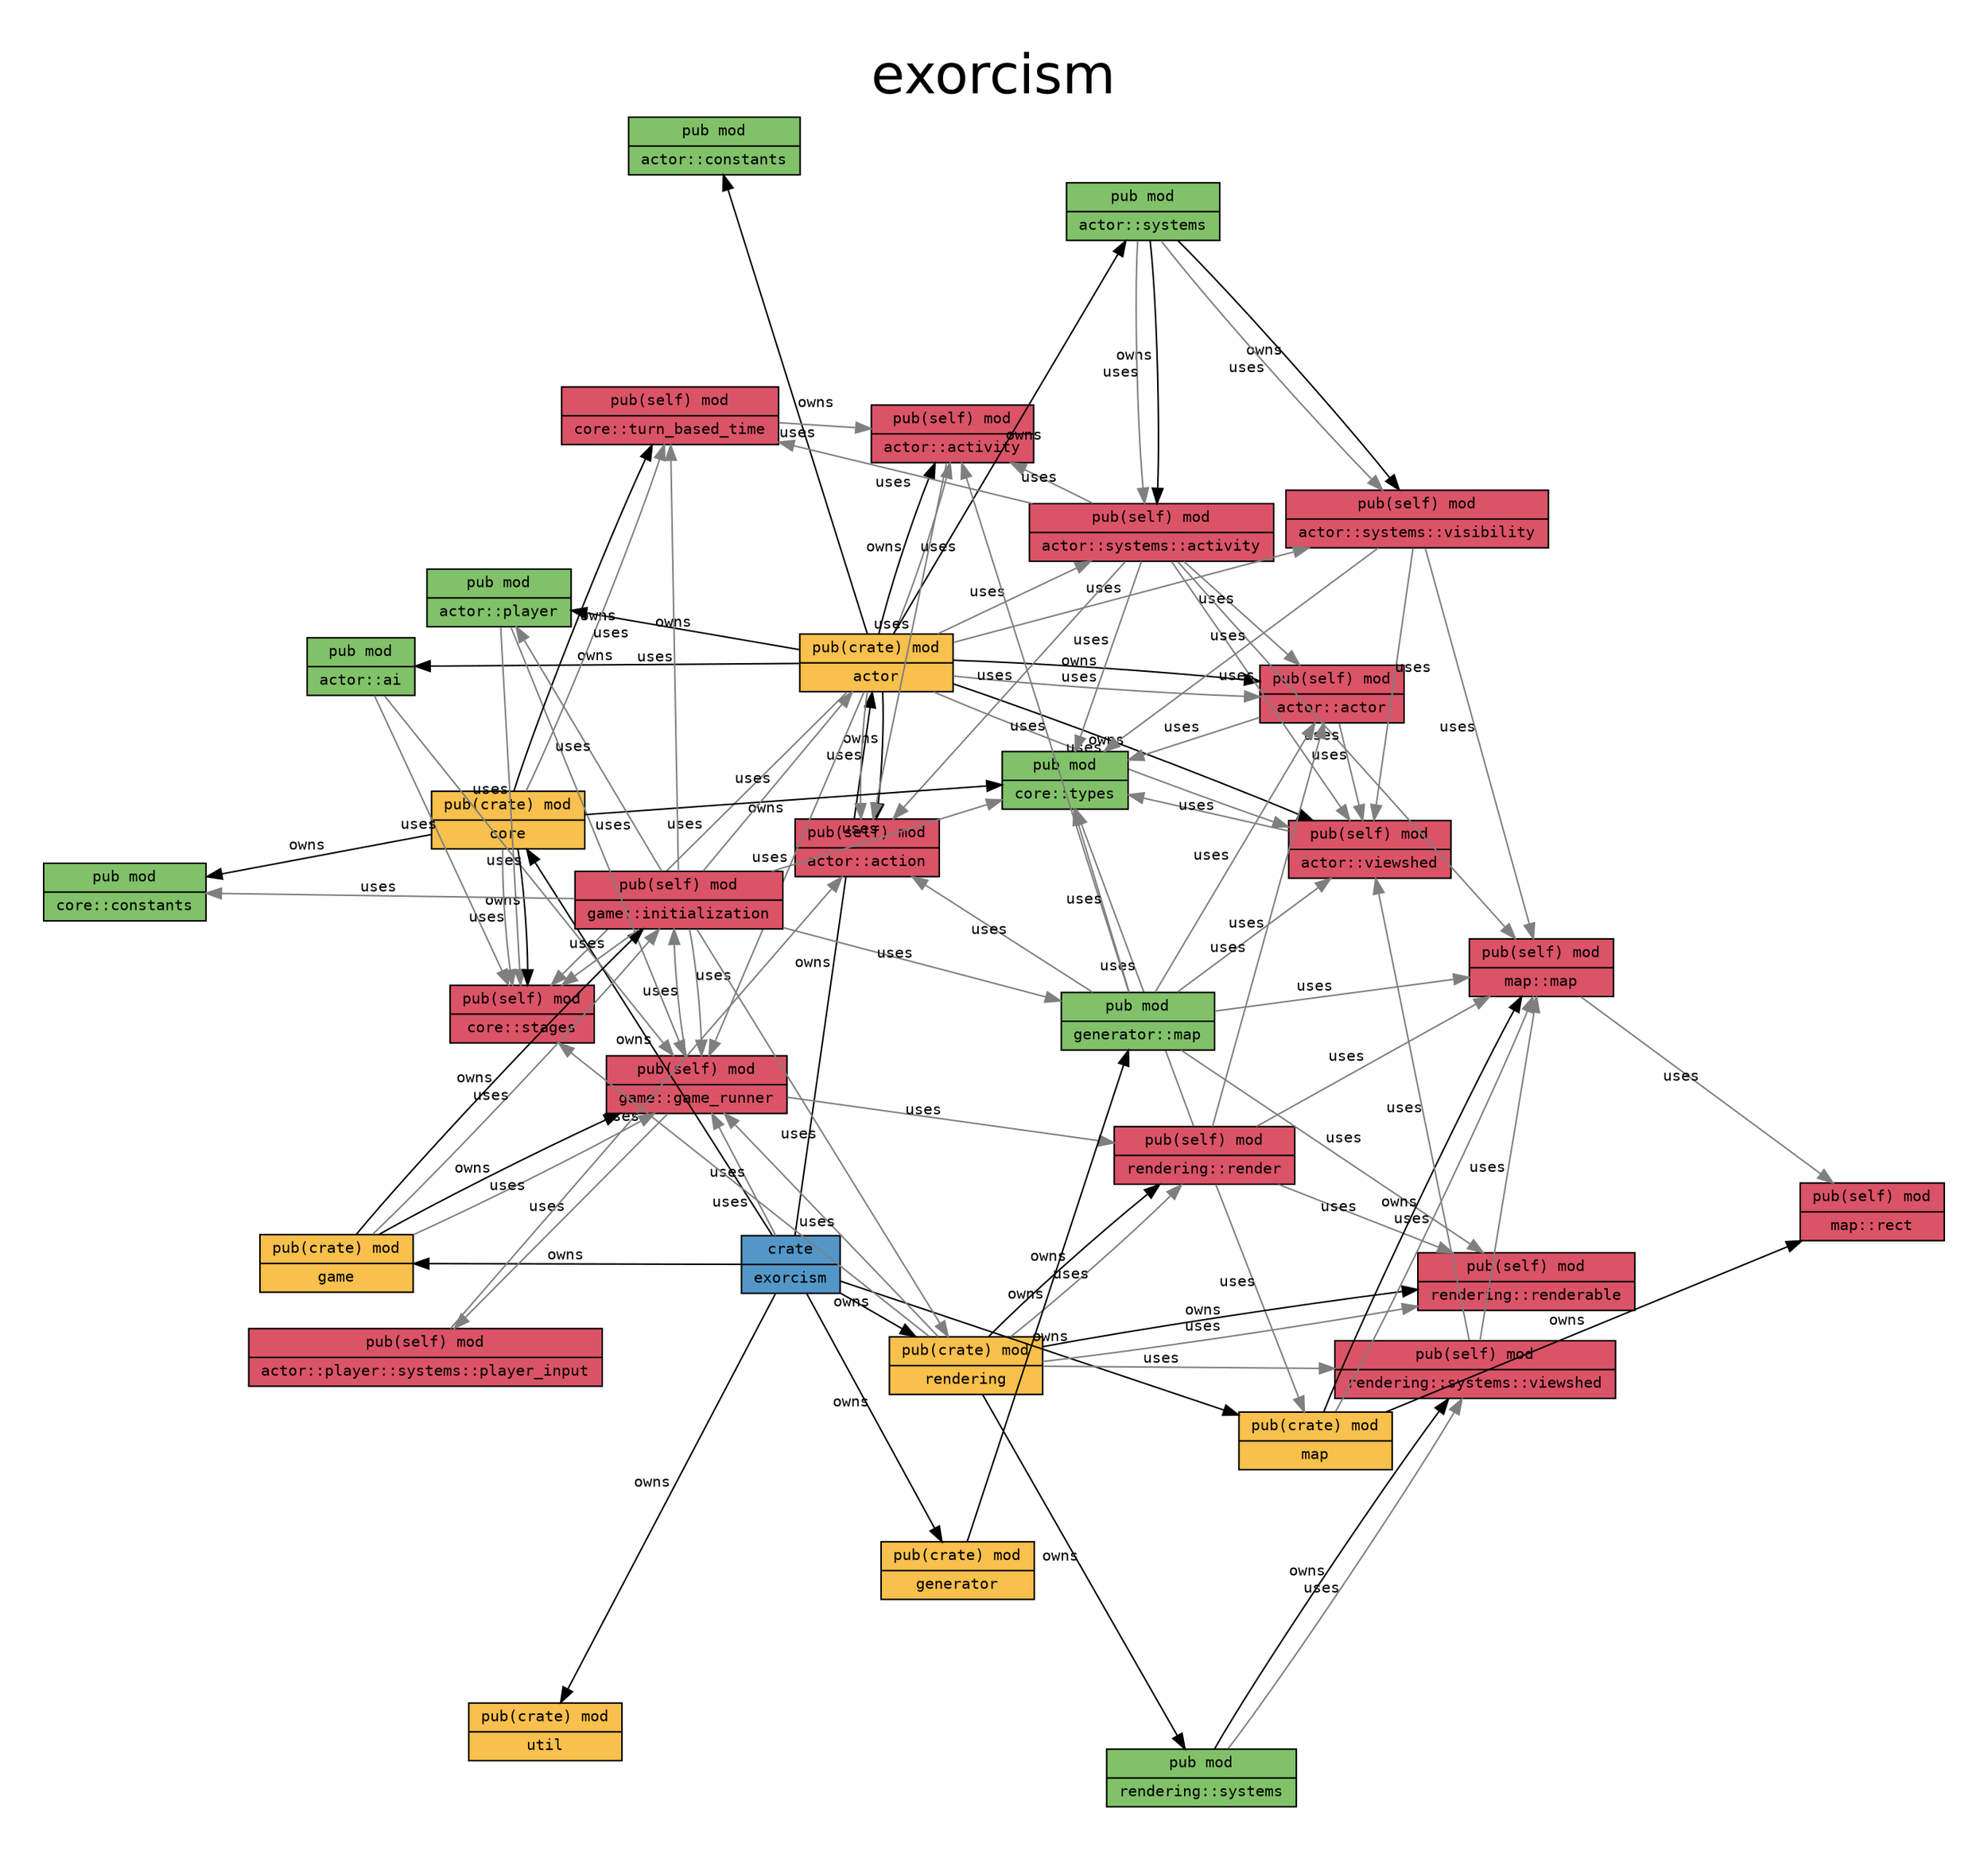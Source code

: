 digraph {

    graph [
        label="exorcism",
        labelloc=t,

        pad=0.4,

        // Consider rendering the graph using a different layout algorithm, such as:
        // [dot, neato, twopi, circo, fdp, sfdp]
        layout=neato,
        overlap=false,
        splines="line",
        rankdir=LR,

        fontname="Helvetica", 
        fontsize="36",
    ];

    node [
        fontname="monospace",
        fontsize="10",
        shape="record",
        style="filled",
    ];

    edge [
        fontname="monospace",
        fontsize="10",
    ];

    "exorcism" [label="crate|exorcism", fillcolor="#5397c8"]; // "crate" node
    "exorcism::actor" [label="pub(crate) mod|actor", fillcolor="#f8c04c"]; // "mod" node
    "exorcism::actor::action" [label="pub(self) mod|actor::action", fillcolor="#db5367"]; // "mod" node
    "exorcism::actor::activity" [label="pub(self) mod|actor::activity", fillcolor="#db5367"]; // "mod" node
    "exorcism::actor::actor" [label="pub(self) mod|actor::actor", fillcolor="#db5367"]; // "mod" node
    "exorcism::core::types" [label="pub mod|core::types", fillcolor="#81c169"]; // "mod" node
    "exorcism::actor::viewshed" [label="pub(self) mod|actor::viewshed", fillcolor="#db5367"]; // "mod" node
    "exorcism::actor::ai" [label="pub mod|actor::ai", fillcolor="#81c169"]; // "mod" node
    "exorcism::core::stages" [label="pub(self) mod|core::stages", fillcolor="#db5367"]; // "mod" node
    "exorcism::game::game_runner" [label="pub(self) mod|game::game_runner", fillcolor="#db5367"]; // "mod" node
    "exorcism::actor::constants" [label="pub mod|actor::constants", fillcolor="#81c169"]; // "mod" node
    "exorcism::actor::player" [label="pub mod|actor::player", fillcolor="#81c169"]; // "mod" node
    "exorcism::actor::player::systems::player_input" [label="pub(self) mod|actor::player::systems::player_input", fillcolor="#db5367"]; // "mod" node
    "exorcism::actor::systems" [label="pub mod|actor::systems", fillcolor="#81c169"]; // "mod" node
    "exorcism::actor::systems::activity" [label="pub(self) mod|actor::systems::activity", fillcolor="#db5367"]; // "mod" node
    "exorcism::core::turn_based_time" [label="pub(self) mod|core::turn_based_time", fillcolor="#db5367"]; // "mod" node
    "exorcism::map::map" [label="pub(self) mod|map::map", fillcolor="#db5367"]; // "mod" node
    "exorcism::actor::systems::visibility" [label="pub(self) mod|actor::systems::visibility", fillcolor="#db5367"]; // "mod" node
    "exorcism::core" [label="pub(crate) mod|core", fillcolor="#f8c04c"]; // "mod" node
    "exorcism::core::constants" [label="pub mod|core::constants", fillcolor="#81c169"]; // "mod" node
    "exorcism::game" [label="pub(crate) mod|game", fillcolor="#f8c04c"]; // "mod" node
    "exorcism::rendering::render" [label="pub(self) mod|rendering::render", fillcolor="#db5367"]; // "mod" node
    "exorcism::game::initialization" [label="pub(self) mod|game::initialization", fillcolor="#db5367"]; // "mod" node
    "exorcism::rendering" [label="pub(crate) mod|rendering", fillcolor="#f8c04c"]; // "mod" node
    "exorcism::generator::map" [label="pub mod|generator::map", fillcolor="#81c169"]; // "mod" node
    "exorcism::generator" [label="pub(crate) mod|generator", fillcolor="#f8c04c"]; // "mod" node
    "exorcism::rendering::renderable" [label="pub(self) mod|rendering::renderable", fillcolor="#db5367"]; // "mod" node
    "exorcism::map" [label="pub(crate) mod|map", fillcolor="#f8c04c"]; // "mod" node
    "exorcism::map::rect" [label="pub(self) mod|map::rect", fillcolor="#db5367"]; // "mod" node
    "exorcism::rendering::systems" [label="pub mod|rendering::systems", fillcolor="#81c169"]; // "mod" node
    "exorcism::rendering::systems::viewshed" [label="pub(self) mod|rendering::systems::viewshed", fillcolor="#db5367"]; // "mod" node
    "exorcism::util" [label="pub(crate) mod|util", fillcolor="#f8c04c"]; // "mod" node

    "exorcism" -> "exorcism::actor" [label="owns", color="#000000", style="solid"]; // "owns" edge
    "exorcism::actor" -> "exorcism::actor::action" [label="owns", color="#000000", style="solid"]; // "owns" edge
    "exorcism::actor" -> "exorcism::actor::activity" [label="owns", color="#000000", style="solid"]; // "owns" edge
    "exorcism::actor::activity" -> "exorcism::actor::action" [label="uses", color="#7f7f7f", style="Dashed"]; // "uses" edge
    "exorcism::actor" -> "exorcism::actor::actor" [label="owns", color="#000000", style="solid"]; // "owns" edge
    "exorcism::actor::actor" -> "exorcism::core::types" [label="uses", color="#7f7f7f", style="Dashed"]; // "uses" edge
    "exorcism::actor::actor" -> "exorcism::actor::viewshed" [label="uses", color="#7f7f7f", style="Dashed"]; // "uses" edge
    "exorcism::actor" -> "exorcism::actor::ai" [label="owns", color="#000000", style="solid"]; // "owns" edge
    "exorcism::actor::ai" -> "exorcism::core::stages" [label="uses", color="#7f7f7f", style="Dashed"]; // "uses" edge
    "exorcism::actor::ai" -> "exorcism::game::game_runner" [label="uses", color="#7f7f7f", style="Dashed"]; // "uses" edge
    "exorcism::actor" -> "exorcism::actor::constants" [label="owns", color="#000000", style="solid"]; // "owns" edge
    "exorcism::actor" -> "exorcism::actor::player" [label="owns", color="#000000", style="solid"]; // "owns" edge
    "exorcism::actor::player::systems::player_input" -> "exorcism::actor::action" [label="uses", color="#7f7f7f", style="Dashed"]; // "uses" edge
    "exorcism::actor::player" -> "exorcism::core::stages" [label="uses", color="#7f7f7f", style="Dashed"]; // "uses" edge
    "exorcism::actor::player" -> "exorcism::game::game_runner" [label="uses", color="#7f7f7f", style="Dashed"]; // "uses" edge
    "exorcism::actor" -> "exorcism::actor::systems" [label="owns", color="#000000", style="solid"]; // "owns" edge
    "exorcism::actor::systems" -> "exorcism::actor::systems::activity" [label="owns", color="#000000", style="solid"]; // "owns" edge
    "exorcism::actor::systems::activity" -> "exorcism::core::turn_based_time" [label="uses", color="#7f7f7f", style="Dashed"]; // "uses" edge
    "exorcism::actor::systems::activity" -> "exorcism::actor::actor" [label="uses", color="#7f7f7f", style="Dashed"]; // "uses" edge
    "exorcism::actor::systems::activity" -> "exorcism::actor::activity" [label="uses", color="#7f7f7f", style="Dashed"]; // "uses" edge
    "exorcism::actor::systems::activity" -> "exorcism::actor::action" [label="uses", color="#7f7f7f", style="Dashed"]; // "uses" edge
    "exorcism::actor::systems::activity" -> "exorcism::map::map" [label="uses", color="#7f7f7f", style="Dashed"]; // "uses" edge
    "exorcism::actor::systems::activity" -> "exorcism::actor::viewshed" [label="uses", color="#7f7f7f", style="Dashed"]; // "uses" edge
    "exorcism::actor::systems::activity" -> "exorcism::core::types" [label="uses", color="#7f7f7f", style="Dashed"]; // "uses" edge
    "exorcism::actor::systems" -> "exorcism::actor::systems::visibility" [label="owns", color="#000000", style="solid"]; // "owns" edge
    "exorcism::actor::systems::visibility" -> "exorcism::actor::viewshed" [label="uses", color="#7f7f7f", style="Dashed"]; // "uses" edge
    "exorcism::actor::systems::visibility" -> "exorcism::core::types" [label="uses", color="#7f7f7f", style="Dashed"]; // "uses" edge
    "exorcism::actor::systems::visibility" -> "exorcism::map::map" [label="uses", color="#7f7f7f", style="Dashed"]; // "uses" edge
    "exorcism::actor::systems" -> "exorcism::actor::systems::activity" [label="uses", color="#7f7f7f", style="Dashed"]; // "uses" edge
    "exorcism::actor::systems" -> "exorcism::actor::systems::visibility" [label="uses", color="#7f7f7f", style="Dashed"]; // "uses" edge
    "exorcism::actor" -> "exorcism::actor::viewshed" [label="owns", color="#000000", style="solid"]; // "owns" edge
    "exorcism::actor::viewshed" -> "exorcism::core::types" [label="uses", color="#7f7f7f", style="Dashed"]; // "uses" edge
    "exorcism::actor" -> "exorcism::actor::systems::visibility" [label="uses", color="#7f7f7f", style="Dashed"]; // "uses" edge
    "exorcism::actor" -> "exorcism::actor::systems::activity" [label="uses", color="#7f7f7f", style="Dashed"]; // "uses" edge
    "exorcism::actor" -> "exorcism::actor::actor" [label="uses", color="#7f7f7f", style="Dashed"]; // "uses" edge
    "exorcism::actor" -> "exorcism::game::game_runner" [label="uses", color="#7f7f7f", style="Dashed"]; // "uses" edge
    "exorcism::actor" -> "exorcism::actor::action" [label="uses", color="#7f7f7f", style="Dashed"]; // "uses" edge
    "exorcism::actor" -> "exorcism::actor::activity" [label="uses", color="#7f7f7f", style="Dashed"]; // "uses" edge
    "exorcism::actor" -> "exorcism::core::stages" [label="uses", color="#7f7f7f", style="Dashed"]; // "uses" edge
    "exorcism::actor" -> "exorcism::actor::viewshed" [label="uses", color="#7f7f7f", style="Dashed"]; // "uses" edge
    "exorcism" -> "exorcism::core" [label="owns", color="#000000", style="solid"]; // "owns" edge
    "exorcism::core" -> "exorcism::core::stages" [label="owns", color="#000000", style="solid"]; // "owns" edge
    "exorcism::core" -> "exorcism::core::turn_based_time" [label="owns", color="#000000", style="solid"]; // "owns" edge
    "exorcism::core::turn_based_time" -> "exorcism::actor::activity" [label="uses", color="#7f7f7f", style="Dashed"]; // "uses" edge
    "exorcism::core" -> "exorcism::core::constants" [label="owns", color="#000000", style="solid"]; // "owns" edge
    "exorcism::core" -> "exorcism::core::types" [label="owns", color="#000000", style="solid"]; // "owns" edge
    "exorcism::core" -> "exorcism::core::turn_based_time" [label="uses", color="#7f7f7f", style="Dashed"]; // "uses" edge
    "exorcism::core" -> "exorcism::core::stages" [label="uses", color="#7f7f7f", style="Dashed"]; // "uses" edge
    "exorcism" -> "exorcism::game" [label="owns", color="#000000", style="solid"]; // "owns" edge
    "exorcism::game" -> "exorcism::game::game_runner" [label="owns", color="#000000", style="solid"]; // "owns" edge
    "exorcism::game::game_runner" -> "exorcism::rendering::render" [label="uses", color="#7f7f7f", style="Dashed"]; // "uses" edge
    "exorcism::game::game_runner" -> "exorcism::game::initialization" [label="uses", color="#7f7f7f", style="Dashed"]; // "uses" edge
    "exorcism::game::game_runner" -> "exorcism::actor::player::systems::player_input" [label="uses", color="#7f7f7f", style="Dashed"]; // "uses" edge
    "exorcism::game" -> "exorcism::game::initialization" [label="owns", color="#000000", style="solid"]; // "owns" edge
    "exorcism::game::initialization" -> "exorcism::core::turn_based_time" [label="uses", color="#7f7f7f", style="Dashed"]; // "uses" edge
    "exorcism::game::initialization" -> "exorcism::core::constants" [label="uses", color="#7f7f7f", style="Dashed"]; // "uses" edge
    "exorcism::game::initialization" -> "exorcism::core::stages" [label="uses", color="#7f7f7f", style="Dashed"]; // "uses" edge
    "exorcism::game::initialization" -> "exorcism::actor" [label="uses", color="#7f7f7f", style="Dashed"]; // "uses" edge
    "exorcism::game::initialization" -> "exorcism::actor::player" [label="uses", color="#7f7f7f", style="Dashed"]; // "uses" edge
    "exorcism::game::initialization" -> "exorcism::rendering" [label="uses", color="#7f7f7f", style="Dashed"]; // "uses" edge
    "exorcism::game::initialization" -> "exorcism::core::types" [label="uses", color="#7f7f7f", style="Dashed"]; // "uses" edge
    "exorcism::game::initialization" -> "exorcism::game::game_runner" [label="uses", color="#7f7f7f", style="Dashed"]; // "uses" edge
    "exorcism::game::initialization" -> "exorcism::generator::map" [label="uses", color="#7f7f7f", style="Dashed"]; // "uses" edge
    "exorcism::game" -> "exorcism::game::initialization" [label="uses", color="#7f7f7f", style="Dashed"]; // "uses" edge
    "exorcism::game" -> "exorcism::game::game_runner" [label="uses", color="#7f7f7f", style="Dashed"]; // "uses" edge
    "exorcism" -> "exorcism::generator" [label="owns", color="#000000", style="solid"]; // "owns" edge
    "exorcism::generator" -> "exorcism::generator::map" [label="owns", color="#000000", style="solid"]; // "owns" edge
    "exorcism::generator::map" -> "exorcism::core::types" [label="uses", color="#7f7f7f", style="Dashed"]; // "uses" edge
    "exorcism::generator::map" -> "exorcism::map::map" [label="uses", color="#7f7f7f", style="Dashed"]; // "uses" edge
    "exorcism::generator::map" -> "exorcism::actor::actor" [label="uses", color="#7f7f7f", style="Dashed"]; // "uses" edge
    "exorcism::generator::map" -> "exorcism::rendering::renderable" [label="uses", color="#7f7f7f", style="Dashed"]; // "uses" edge
    "exorcism::generator::map" -> "exorcism::actor::activity" [label="uses", color="#7f7f7f", style="Dashed"]; // "uses" edge
    "exorcism::generator::map" -> "exorcism::actor::action" [label="uses", color="#7f7f7f", style="Dashed"]; // "uses" edge
    "exorcism::generator::map" -> "exorcism::actor::viewshed" [label="uses", color="#7f7f7f", style="Dashed"]; // "uses" edge
    "exorcism" -> "exorcism::map" [label="owns", color="#000000", style="solid"]; // "owns" edge
    "exorcism::map" -> "exorcism::map::map" [label="owns", color="#000000", style="solid"]; // "owns" edge
    "exorcism::map::map" -> "exorcism::map::rect" [label="uses", color="#7f7f7f", style="Dashed"]; // "uses" edge
    "exorcism::map" -> "exorcism::map::rect" [label="owns", color="#000000", style="solid"]; // "owns" edge
    "exorcism::map" -> "exorcism::map::map" [label="uses", color="#7f7f7f", style="Dashed"]; // "uses" edge
    "exorcism" -> "exorcism::rendering" [label="owns", color="#000000", style="solid"]; // "owns" edge
    "exorcism::rendering" -> "exorcism::rendering::render" [label="owns", color="#000000", style="solid"]; // "owns" edge
    "exorcism::rendering::render" -> "exorcism::actor::actor" [label="uses", color="#7f7f7f", style="Dashed"]; // "uses" edge
    "exorcism::rendering::render" -> "exorcism::map" [label="uses", color="#7f7f7f", style="Dashed"]; // "uses" edge
    "exorcism::rendering::render" -> "exorcism::rendering::renderable" [label="uses", color="#7f7f7f", style="Dashed"]; // "uses" edge
    "exorcism::rendering::render" -> "exorcism::core::types" [label="uses", color="#7f7f7f", style="Dashed"]; // "uses" edge
    "exorcism::rendering::render" -> "exorcism::map::map" [label="uses", color="#7f7f7f", style="Dashed"]; // "uses" edge
    "exorcism::rendering" -> "exorcism::rendering::renderable" [label="owns", color="#000000", style="solid"]; // "owns" edge
    "exorcism::rendering" -> "exorcism::rendering::systems" [label="owns", color="#000000", style="solid"]; // "owns" edge
    "exorcism::rendering::systems" -> "exorcism::rendering::systems::viewshed" [label="owns", color="#000000", style="solid"]; // "owns" edge
    "exorcism::rendering::systems::viewshed" -> "exorcism::map::map" [label="uses", color="#7f7f7f", style="Dashed"]; // "uses" edge
    "exorcism::rendering::systems::viewshed" -> "exorcism::actor::viewshed" [label="uses", color="#7f7f7f", style="Dashed"]; // "uses" edge
    "exorcism::rendering::systems" -> "exorcism::rendering::systems::viewshed" [label="uses", color="#7f7f7f", style="Dashed"]; // "uses" edge
    "exorcism::rendering" -> "exorcism::rendering::render" [label="uses", color="#7f7f7f", style="Dashed"]; // "uses" edge
    "exorcism::rendering" -> "exorcism::core::stages" [label="uses", color="#7f7f7f", style="Dashed"]; // "uses" edge
    "exorcism::rendering" -> "exorcism::rendering::renderable" [label="uses", color="#7f7f7f", style="Dashed"]; // "uses" edge
    "exorcism::rendering" -> "exorcism::rendering::systems::viewshed" [label="uses", color="#7f7f7f", style="Dashed"]; // "uses" edge
    "exorcism::rendering" -> "exorcism::game::game_runner" [label="uses", color="#7f7f7f", style="Dashed"]; // "uses" edge
    "exorcism" -> "exorcism::util" [label="owns", color="#000000", style="solid"]; // "owns" edge
    "exorcism" -> "exorcism::game::game_runner" [label="uses", color="#7f7f7f", style="Dashed"]; // "uses" edge

}
